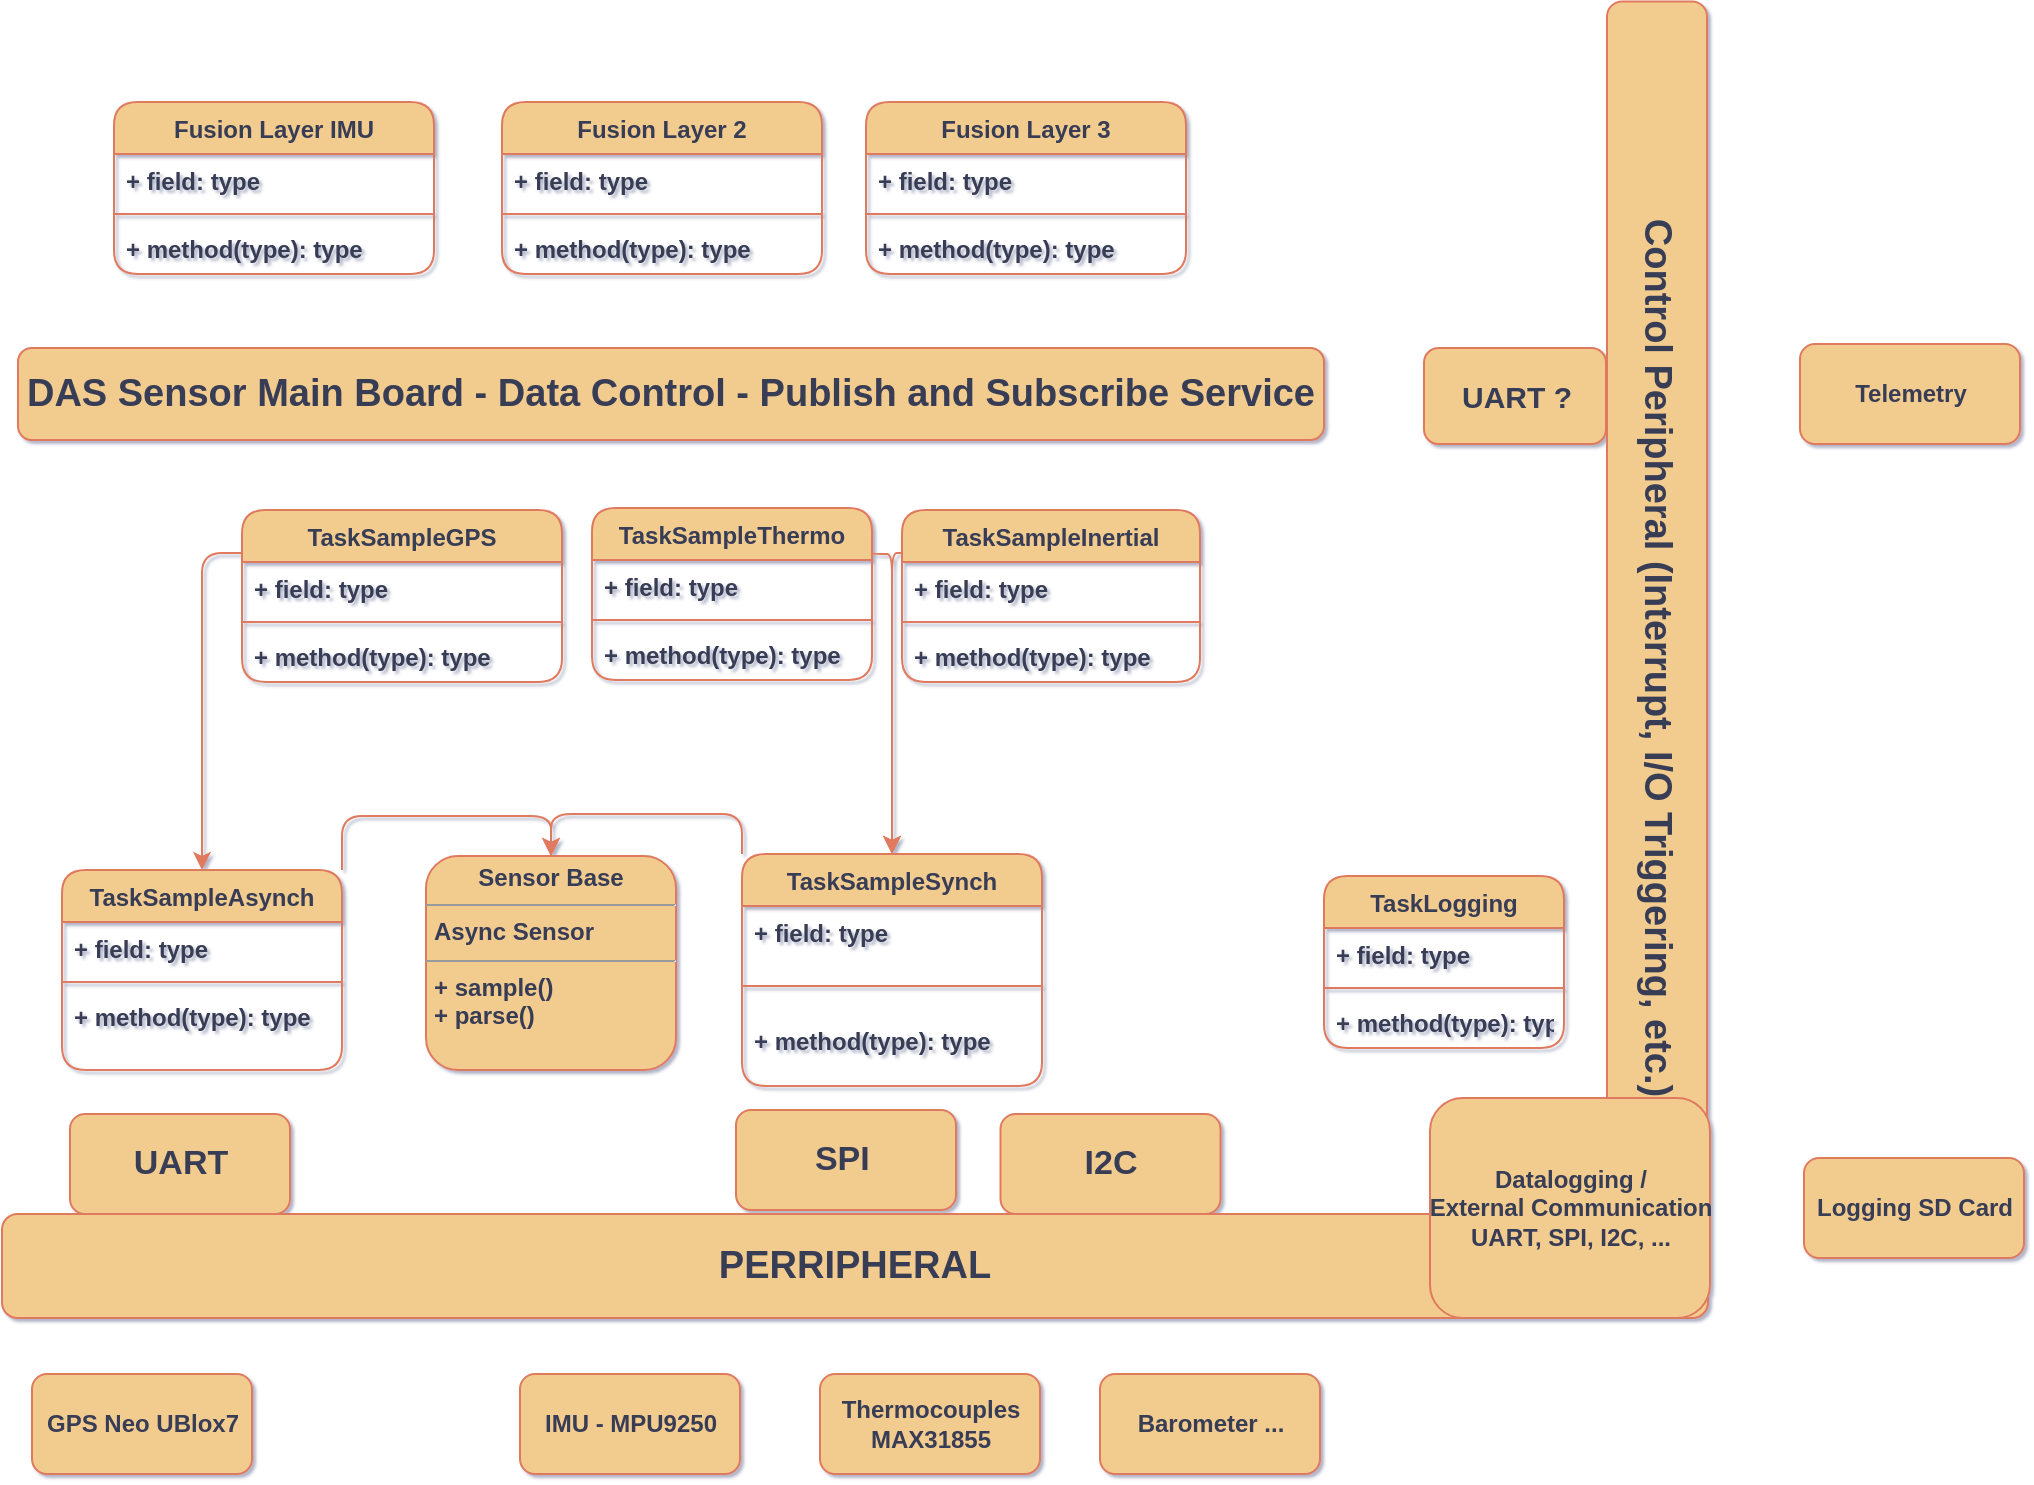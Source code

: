 <mxfile>
    <diagram id="Qq6Kj_jMQ_SWNCFra1PU" name="Main Structure">
        <mxGraphModel dx="1387" dy="782" grid="0" gridSize="10" guides="1" tooltips="1" connect="1" arrows="1" fold="1" page="1" pageScale="1" pageWidth="1654" pageHeight="1169" background="#ffffff" math="0" shadow="1">
            <root>
                <mxCell id="0"/>
                <mxCell id="1" parent="0"/>
                <mxCell id="HEbygqBgOdT5ULLkIGSS-1" value="&lt;span&gt;&lt;font style=&quot;font-size: 19px&quot;&gt;Control Peripheral (Interrupt, I/O Triggering, etc.)&lt;/font&gt;&lt;/span&gt;" style="whiteSpace=wrap;html=1;fillColor=#F2CC8F;strokeColor=#E07A5F;fontColor=#393C56;rounded=1;rotation=90;fontStyle=1" parent="1" vertex="1">
                    <mxGeometry x="519.25" y="327" width="656.5" height="50" as="geometry"/>
                </mxCell>
                <mxCell id="96" style="edgeStyle=orthogonalEdgeStyle;rounded=1;orthogonalLoop=1;jettySize=auto;html=1;exitX=0;exitY=0.25;exitDx=0;exitDy=0;entryX=0.5;entryY=0;entryDx=0;entryDy=0;strokeColor=#E07A5F;fillColor=#F2CC8F;fontColor=#393C56;fontStyle=1" edge="1" parent="1" source="zpe9MYXDSiPziy__MkWN-1" target="37">
                    <mxGeometry relative="1" as="geometry"/>
                </mxCell>
                <mxCell id="zpe9MYXDSiPziy__MkWN-1" value="TaskSampleGPS" style="swimlane;fontStyle=1;align=center;verticalAlign=top;childLayout=stackLayout;horizontal=1;startSize=26;horizontalStack=0;resizeParent=1;resizeParentMax=0;resizeLast=0;collapsible=1;marginBottom=0;fillColor=#F2CC8F;strokeColor=#E07A5F;fontColor=#393C56;rounded=1;" parent="1" vertex="1">
                    <mxGeometry x="140" y="278" width="160" height="86" as="geometry"/>
                </mxCell>
                <mxCell id="zpe9MYXDSiPziy__MkWN-2" value="+ field: type" style="text;strokeColor=none;fillColor=none;align=left;verticalAlign=top;spacingLeft=4;spacingRight=4;overflow=hidden;rotatable=0;points=[[0,0.5],[1,0.5]];portConstraint=eastwest;fontColor=#393C56;rounded=1;fontStyle=1" parent="zpe9MYXDSiPziy__MkWN-1" vertex="1">
                    <mxGeometry y="26" width="160" height="26" as="geometry"/>
                </mxCell>
                <mxCell id="zpe9MYXDSiPziy__MkWN-3" value="" style="line;strokeWidth=1;fillColor=none;align=left;verticalAlign=middle;spacingTop=-1;spacingLeft=3;spacingRight=3;rotatable=0;labelPosition=right;points=[];portConstraint=eastwest;strokeColor=#E07A5F;fontColor=#393C56;rounded=1;labelBackgroundColor=#F4F1DE;fontStyle=1" parent="zpe9MYXDSiPziy__MkWN-1" vertex="1">
                    <mxGeometry y="52" width="160" height="8" as="geometry"/>
                </mxCell>
                <mxCell id="zpe9MYXDSiPziy__MkWN-4" value="+ method(type): type" style="text;strokeColor=none;fillColor=none;align=left;verticalAlign=top;spacingLeft=4;spacingRight=4;overflow=hidden;rotatable=0;points=[[0,0.5],[1,0.5]];portConstraint=eastwest;fontColor=#393C56;rounded=1;fontStyle=1" parent="zpe9MYXDSiPziy__MkWN-1" vertex="1">
                    <mxGeometry y="60" width="160" height="26" as="geometry"/>
                </mxCell>
                <mxCell id="zpe9MYXDSiPziy__MkWN-5" value="UART" style="html=1;fillColor=#F2CC8F;strokeColor=#E07A5F;fontColor=#393C56;rounded=1;fontStyle=1;fontSize=17;" parent="1" vertex="1">
                    <mxGeometry x="54" y="580" width="110" height="50" as="geometry"/>
                </mxCell>
                <mxCell id="zpe9MYXDSiPziy__MkWN-6" value="&lt;p style=&quot;margin: 0px ; margin-top: 4px ; text-align: center&quot;&gt;&lt;span&gt;Sensor Base&lt;/span&gt;&lt;/p&gt;&lt;hr size=&quot;1&quot;&gt;&lt;p style=&quot;margin: 0px ; margin-left: 4px&quot;&gt;Async Sensor&lt;/p&gt;&lt;hr size=&quot;1&quot;&gt;&lt;p style=&quot;margin: 0px ; margin-left: 4px&quot;&gt;+ sample()&lt;/p&gt;&lt;p style=&quot;margin: 0px ; margin-left: 4px&quot;&gt;+ parse()&lt;/p&gt;&lt;p style=&quot;margin: 0px ; margin-left: 4px&quot;&gt;&lt;br&gt;&lt;/p&gt;" style="verticalAlign=top;align=left;overflow=fill;fontSize=12;fontFamily=Helvetica;html=1;fillColor=#F2CC8F;strokeColor=#E07A5F;fontColor=#393C56;rounded=1;fontStyle=1" parent="1" vertex="1">
                    <mxGeometry x="232" y="451" width="125" height="107" as="geometry"/>
                </mxCell>
                <mxCell id="2" value="GPS Neo UBlox7" style="html=1;fillColor=#F2CC8F;strokeColor=#E07A5F;fontColor=#393C56;rounded=1;fontStyle=1" vertex="1" parent="1">
                    <mxGeometry x="35" y="710" width="110" height="50" as="geometry"/>
                </mxCell>
                <mxCell id="3" value="IMU - MPU9250" style="html=1;fillColor=#F2CC8F;strokeColor=#E07A5F;fontColor=#393C56;rounded=1;fontStyle=1" vertex="1" parent="1">
                    <mxGeometry x="279" y="710" width="110" height="50" as="geometry"/>
                </mxCell>
                <mxCell id="4" value="Thermocouples&lt;br&gt;MAX31855" style="html=1;fillColor=#F2CC8F;strokeColor=#E07A5F;fontColor=#393C56;rounded=1;fontStyle=1" vertex="1" parent="1">
                    <mxGeometry x="429" y="710" width="110" height="50" as="geometry"/>
                </mxCell>
                <mxCell id="5" value="Barometer ..." style="html=1;fillColor=#F2CC8F;strokeColor=#E07A5F;fontColor=#393C56;rounded=1;fontStyle=1" vertex="1" parent="1">
                    <mxGeometry x="569" y="710" width="110" height="50" as="geometry"/>
                </mxCell>
                <mxCell id="6" value="SPI&amp;nbsp;" style="html=1;fillColor=#F2CC8F;strokeColor=#E07A5F;fontColor=#393C56;rounded=1;fontStyle=1;fontSize=17;" vertex="1" parent="1">
                    <mxGeometry x="387" y="578" width="110" height="50" as="geometry"/>
                </mxCell>
                <mxCell id="7" value="I2C" style="html=1;fillColor=#F2CC8F;strokeColor=#E07A5F;fontColor=#393C56;rounded=1;fontStyle=1;fontSize=17;" vertex="1" parent="1">
                    <mxGeometry x="519.25" y="580" width="110" height="50" as="geometry"/>
                </mxCell>
                <mxCell id="95" style="edgeStyle=orthogonalEdgeStyle;rounded=1;orthogonalLoop=1;jettySize=auto;html=1;exitX=0;exitY=0.25;exitDx=0;exitDy=0;strokeColor=#E07A5F;fillColor=#F2CC8F;fontColor=#393C56;fontStyle=1" edge="1" parent="1" source="10" target="47">
                    <mxGeometry relative="1" as="geometry">
                        <Array as="points">
                            <mxPoint x="465" y="300"/>
                        </Array>
                    </mxGeometry>
                </mxCell>
                <mxCell id="10" value="TaskSampleInertial" style="swimlane;fontStyle=1;align=center;verticalAlign=top;childLayout=stackLayout;horizontal=1;startSize=26;horizontalStack=0;resizeParent=1;resizeParentMax=0;resizeLast=0;collapsible=1;marginBottom=0;fillColor=#F2CC8F;strokeColor=#E07A5F;fontColor=#393C56;rounded=1;" vertex="1" parent="1">
                    <mxGeometry x="470" y="278" width="149" height="86" as="geometry"/>
                </mxCell>
                <mxCell id="11" value="+ field: type" style="text;strokeColor=none;fillColor=none;align=left;verticalAlign=top;spacingLeft=4;spacingRight=4;overflow=hidden;rotatable=0;points=[[0,0.5],[1,0.5]];portConstraint=eastwest;fontColor=#393C56;rounded=1;fontStyle=1" vertex="1" parent="10">
                    <mxGeometry y="26" width="149" height="26" as="geometry"/>
                </mxCell>
                <mxCell id="12" value="" style="line;strokeWidth=1;fillColor=none;align=left;verticalAlign=middle;spacingTop=-1;spacingLeft=3;spacingRight=3;rotatable=0;labelPosition=right;points=[];portConstraint=eastwest;strokeColor=#E07A5F;fontColor=#393C56;rounded=1;labelBackgroundColor=#F4F1DE;fontStyle=1" vertex="1" parent="10">
                    <mxGeometry y="52" width="149" height="8" as="geometry"/>
                </mxCell>
                <mxCell id="13" value="+ method(type): type" style="text;strokeColor=none;fillColor=none;align=left;verticalAlign=top;spacingLeft=4;spacingRight=4;overflow=hidden;rotatable=0;points=[[0,0.5],[1,0.5]];portConstraint=eastwest;fontColor=#393C56;rounded=1;fontStyle=1" vertex="1" parent="10">
                    <mxGeometry y="60" width="149" height="26" as="geometry"/>
                </mxCell>
                <mxCell id="14" value="Fusion Layer 2" style="swimlane;fontStyle=1;align=center;verticalAlign=top;childLayout=stackLayout;horizontal=1;startSize=26;horizontalStack=0;resizeParent=1;resizeParentMax=0;resizeLast=0;collapsible=1;marginBottom=0;fillColor=#F2CC8F;strokeColor=#E07A5F;fontColor=#393C56;rounded=1;" vertex="1" parent="1">
                    <mxGeometry x="270" y="74" width="160" height="86" as="geometry"/>
                </mxCell>
                <mxCell id="15" value="+ field: type" style="text;strokeColor=none;fillColor=none;align=left;verticalAlign=top;spacingLeft=4;spacingRight=4;overflow=hidden;rotatable=0;points=[[0,0.5],[1,0.5]];portConstraint=eastwest;fontColor=#393C56;rounded=1;fontStyle=1" vertex="1" parent="14">
                    <mxGeometry y="26" width="160" height="26" as="geometry"/>
                </mxCell>
                <mxCell id="16" value="" style="line;strokeWidth=1;fillColor=none;align=left;verticalAlign=middle;spacingTop=-1;spacingLeft=3;spacingRight=3;rotatable=0;labelPosition=right;points=[];portConstraint=eastwest;strokeColor=#E07A5F;fontColor=#393C56;rounded=1;labelBackgroundColor=#F4F1DE;fontStyle=1" vertex="1" parent="14">
                    <mxGeometry y="52" width="160" height="8" as="geometry"/>
                </mxCell>
                <mxCell id="17" value="+ method(type): type" style="text;strokeColor=none;fillColor=none;align=left;verticalAlign=top;spacingLeft=4;spacingRight=4;overflow=hidden;rotatable=0;points=[[0,0.5],[1,0.5]];portConstraint=eastwest;fontColor=#393C56;rounded=1;fontStyle=1" vertex="1" parent="14">
                    <mxGeometry y="60" width="160" height="26" as="geometry"/>
                </mxCell>
                <mxCell id="18" value="Fusion Layer IMU" style="swimlane;fontStyle=1;align=center;verticalAlign=top;childLayout=stackLayout;horizontal=1;startSize=26;horizontalStack=0;resizeParent=1;resizeParentMax=0;resizeLast=0;collapsible=1;marginBottom=0;fillColor=#F2CC8F;strokeColor=#E07A5F;fontColor=#393C56;rounded=1;" vertex="1" parent="1">
                    <mxGeometry x="76" y="74" width="160" height="86" as="geometry"/>
                </mxCell>
                <mxCell id="19" value="+ field: type" style="text;strokeColor=none;fillColor=none;align=left;verticalAlign=top;spacingLeft=4;spacingRight=4;overflow=hidden;rotatable=0;points=[[0,0.5],[1,0.5]];portConstraint=eastwest;fontColor=#393C56;rounded=1;fontStyle=1" vertex="1" parent="18">
                    <mxGeometry y="26" width="160" height="26" as="geometry"/>
                </mxCell>
                <mxCell id="20" value="" style="line;strokeWidth=1;fillColor=none;align=left;verticalAlign=middle;spacingTop=-1;spacingLeft=3;spacingRight=3;rotatable=0;labelPosition=right;points=[];portConstraint=eastwest;strokeColor=#E07A5F;fontColor=#393C56;rounded=1;labelBackgroundColor=#F4F1DE;fontStyle=1" vertex="1" parent="18">
                    <mxGeometry y="52" width="160" height="8" as="geometry"/>
                </mxCell>
                <mxCell id="21" value="+ method(type): type" style="text;strokeColor=none;fillColor=none;align=left;verticalAlign=top;spacingLeft=4;spacingRight=4;overflow=hidden;rotatable=0;points=[[0,0.5],[1,0.5]];portConstraint=eastwest;fontColor=#393C56;rounded=1;fontStyle=1" vertex="1" parent="18">
                    <mxGeometry y="60" width="160" height="26" as="geometry"/>
                </mxCell>
                <mxCell id="22" value="Fusion Layer 3" style="swimlane;fontStyle=1;align=center;verticalAlign=top;childLayout=stackLayout;horizontal=1;startSize=26;horizontalStack=0;resizeParent=1;resizeParentMax=0;resizeLast=0;collapsible=1;marginBottom=0;fillColor=#F2CC8F;strokeColor=#E07A5F;fontColor=#393C56;rounded=1;" vertex="1" parent="1">
                    <mxGeometry x="452" y="74" width="160" height="86" as="geometry"/>
                </mxCell>
                <mxCell id="23" value="+ field: type" style="text;strokeColor=none;fillColor=none;align=left;verticalAlign=top;spacingLeft=4;spacingRight=4;overflow=hidden;rotatable=0;points=[[0,0.5],[1,0.5]];portConstraint=eastwest;fontColor=#393C56;rounded=1;fontStyle=1" vertex="1" parent="22">
                    <mxGeometry y="26" width="160" height="26" as="geometry"/>
                </mxCell>
                <mxCell id="24" value="" style="line;strokeWidth=1;fillColor=none;align=left;verticalAlign=middle;spacingTop=-1;spacingLeft=3;spacingRight=3;rotatable=0;labelPosition=right;points=[];portConstraint=eastwest;strokeColor=#E07A5F;fontColor=#393C56;rounded=1;labelBackgroundColor=#F4F1DE;fontStyle=1" vertex="1" parent="22">
                    <mxGeometry y="52" width="160" height="8" as="geometry"/>
                </mxCell>
                <mxCell id="25" value="+ method(type): type" style="text;strokeColor=none;fillColor=none;align=left;verticalAlign=top;spacingLeft=4;spacingRight=4;overflow=hidden;rotatable=0;points=[[0,0.5],[1,0.5]];portConstraint=eastwest;fontColor=#393C56;rounded=1;fontStyle=1" vertex="1" parent="22">
                    <mxGeometry y="60" width="160" height="26" as="geometry"/>
                </mxCell>
                <mxCell id="26" value="TaskLogging" style="swimlane;fontStyle=1;align=center;verticalAlign=top;childLayout=stackLayout;horizontal=1;startSize=26;horizontalStack=0;resizeParent=1;resizeParentMax=0;resizeLast=0;collapsible=1;marginBottom=0;fillColor=#F2CC8F;strokeColor=#E07A5F;fontColor=#393C56;rounded=1;" vertex="1" parent="1">
                    <mxGeometry x="681" y="461" width="120" height="86" as="geometry"/>
                </mxCell>
                <mxCell id="27" value="+ field: type" style="text;strokeColor=none;fillColor=none;align=left;verticalAlign=top;spacingLeft=4;spacingRight=4;overflow=hidden;rotatable=0;points=[[0,0.5],[1,0.5]];portConstraint=eastwest;fontColor=#393C56;rounded=1;fontStyle=1" vertex="1" parent="26">
                    <mxGeometry y="26" width="120" height="26" as="geometry"/>
                </mxCell>
                <mxCell id="28" value="" style="line;strokeWidth=1;fillColor=none;align=left;verticalAlign=middle;spacingTop=-1;spacingLeft=3;spacingRight=3;rotatable=0;labelPosition=right;points=[];portConstraint=eastwest;strokeColor=#E07A5F;fontColor=#393C56;rounded=1;labelBackgroundColor=#F4F1DE;fontStyle=1" vertex="1" parent="26">
                    <mxGeometry y="52" width="120" height="8" as="geometry"/>
                </mxCell>
                <mxCell id="29" value="+ method(type): type" style="text;strokeColor=none;fillColor=none;align=left;verticalAlign=top;spacingLeft=4;spacingRight=4;overflow=hidden;rotatable=0;points=[[0,0.5],[1,0.5]];portConstraint=eastwest;fontColor=#393C56;rounded=1;fontStyle=1" vertex="1" parent="26">
                    <mxGeometry y="60" width="120" height="26" as="geometry"/>
                </mxCell>
                <mxCell id="30" value="&lt;span&gt;&lt;font style=&quot;font-size: 19px&quot;&gt;DAS Sensor Main Board - Data Control - Publish and Subscribe Service&lt;/font&gt;&lt;/span&gt;" style="whiteSpace=wrap;html=1;fillColor=#F2CC8F;strokeColor=#E07A5F;fontColor=#393C56;rounded=1;fontStyle=1" vertex="1" parent="1">
                    <mxGeometry x="28" y="197" width="653" height="46" as="geometry"/>
                </mxCell>
                <mxCell id="36" value="&lt;span style=&quot;font-size: 19px&quot;&gt;PERRIPHERAL&lt;/span&gt;" style="whiteSpace=wrap;html=1;fillColor=#F2CC8F;strokeColor=#E07A5F;fontColor=#393C56;rounded=1;rotation=0;fontStyle=1" vertex="1" parent="1">
                    <mxGeometry x="20" y="630" width="853" height="52" as="geometry"/>
                </mxCell>
                <mxCell id="97" style="edgeStyle=orthogonalEdgeStyle;rounded=1;orthogonalLoop=1;jettySize=auto;html=1;exitX=1;exitY=0;exitDx=0;exitDy=0;entryX=0.5;entryY=0;entryDx=0;entryDy=0;strokeColor=#E07A5F;fillColor=#F2CC8F;fontColor=#393C56;fontStyle=1" edge="1" parent="1" source="37" target="zpe9MYXDSiPziy__MkWN-6">
                    <mxGeometry relative="1" as="geometry"/>
                </mxCell>
                <mxCell id="37" value="TaskSampleAsynch" style="swimlane;fontStyle=1;align=center;verticalAlign=top;childLayout=stackLayout;horizontal=1;startSize=26;horizontalStack=0;resizeParent=1;resizeParentMax=0;resizeLast=0;collapsible=1;marginBottom=0;fillColor=#F2CC8F;strokeColor=#E07A5F;fontColor=#393C56;rounded=1;" vertex="1" parent="1">
                    <mxGeometry x="50" y="458" width="140" height="100" as="geometry"/>
                </mxCell>
                <mxCell id="38" value="+ field: type" style="text;strokeColor=none;fillColor=none;align=left;verticalAlign=top;spacingLeft=4;spacingRight=4;overflow=hidden;rotatable=0;points=[[0,0.5],[1,0.5]];portConstraint=eastwest;fontColor=#393C56;rounded=1;fontStyle=1" vertex="1" parent="37">
                    <mxGeometry y="26" width="140" height="26" as="geometry"/>
                </mxCell>
                <mxCell id="39" value="" style="line;strokeWidth=1;fillColor=none;align=left;verticalAlign=middle;spacingTop=-1;spacingLeft=3;spacingRight=3;rotatable=0;labelPosition=right;points=[];portConstraint=eastwest;strokeColor=#E07A5F;fontColor=#393C56;rounded=1;labelBackgroundColor=#F4F1DE;fontStyle=1" vertex="1" parent="37">
                    <mxGeometry y="52" width="140" height="8" as="geometry"/>
                </mxCell>
                <mxCell id="40" value="+ method(type): type" style="text;strokeColor=none;fillColor=none;align=left;verticalAlign=top;spacingLeft=4;spacingRight=4;overflow=hidden;rotatable=0;points=[[0,0.5],[1,0.5]];portConstraint=eastwest;fontColor=#393C56;rounded=1;fontStyle=1" vertex="1" parent="37">
                    <mxGeometry y="60" width="140" height="40" as="geometry"/>
                </mxCell>
                <mxCell id="99" style="edgeStyle=orthogonalEdgeStyle;rounded=1;orthogonalLoop=1;jettySize=auto;html=1;exitX=0;exitY=0;exitDx=0;exitDy=0;entryX=0.5;entryY=0;entryDx=0;entryDy=0;strokeColor=#E07A5F;fillColor=#F2CC8F;fontColor=#393C56;fontStyle=1" edge="1" parent="1" source="47" target="zpe9MYXDSiPziy__MkWN-6">
                    <mxGeometry relative="1" as="geometry"/>
                </mxCell>
                <mxCell id="47" value="TaskSampleSynch" style="swimlane;fontStyle=1;align=center;verticalAlign=top;childLayout=stackLayout;horizontal=1;startSize=26;horizontalStack=0;resizeParent=1;resizeParentMax=0;resizeLast=0;collapsible=1;marginBottom=0;fillColor=#F2CC8F;strokeColor=#E07A5F;fontColor=#393C56;rounded=1;" vertex="1" parent="1">
                    <mxGeometry x="390" y="450" width="150" height="116" as="geometry"/>
                </mxCell>
                <mxCell id="48" value="+ field: type" style="text;strokeColor=none;fillColor=none;align=left;verticalAlign=top;spacingLeft=4;spacingRight=4;overflow=hidden;rotatable=0;points=[[0,0.5],[1,0.5]];portConstraint=eastwest;fontColor=#393C56;rounded=1;fontStyle=1" vertex="1" parent="47">
                    <mxGeometry y="26" width="150" height="26" as="geometry"/>
                </mxCell>
                <mxCell id="49" value="" style="line;strokeWidth=1;fillColor=none;align=left;verticalAlign=middle;spacingTop=-1;spacingLeft=3;spacingRight=3;rotatable=0;labelPosition=right;points=[];portConstraint=eastwest;strokeColor=#E07A5F;fontColor=#393C56;rounded=1;labelBackgroundColor=#F4F1DE;fontStyle=1" vertex="1" parent="47">
                    <mxGeometry y="52" width="150" height="28" as="geometry"/>
                </mxCell>
                <mxCell id="50" value="+ method(type): type" style="text;strokeColor=none;fillColor=none;align=left;verticalAlign=top;spacingLeft=4;spacingRight=4;overflow=hidden;rotatable=0;points=[[0,0.5],[1,0.5]];portConstraint=eastwest;fontColor=#393C56;rounded=1;fontStyle=1" vertex="1" parent="47">
                    <mxGeometry y="80" width="150" height="36" as="geometry"/>
                </mxCell>
                <mxCell id="104" style="edgeStyle=orthogonalEdgeStyle;rounded=1;orthogonalLoop=1;jettySize=auto;html=1;exitX=1;exitY=0.25;exitDx=0;exitDy=0;strokeColor=#E07A5F;fillColor=#F2CC8F;fontColor=#393C56;fontStyle=1" edge="1" parent="1" source="51" target="47">
                    <mxGeometry relative="1" as="geometry">
                        <Array as="points">
                            <mxPoint x="465" y="300"/>
                        </Array>
                    </mxGeometry>
                </mxCell>
                <mxCell id="51" value="TaskSampleThermo" style="swimlane;fontStyle=1;align=center;verticalAlign=top;childLayout=stackLayout;horizontal=1;startSize=26;horizontalStack=0;resizeParent=1;resizeParentMax=0;resizeLast=0;collapsible=1;marginBottom=0;fillColor=#F2CC8F;strokeColor=#E07A5F;fontColor=#393C56;rounded=1;" vertex="1" parent="1">
                    <mxGeometry x="315" y="277" width="140" height="86" as="geometry"/>
                </mxCell>
                <mxCell id="52" value="+ field: type" style="text;strokeColor=none;fillColor=none;align=left;verticalAlign=top;spacingLeft=4;spacingRight=4;overflow=hidden;rotatable=0;points=[[0,0.5],[1,0.5]];portConstraint=eastwest;fontColor=#393C56;rounded=1;fontStyle=1" vertex="1" parent="51">
                    <mxGeometry y="26" width="140" height="26" as="geometry"/>
                </mxCell>
                <mxCell id="53" value="" style="line;strokeWidth=1;fillColor=none;align=left;verticalAlign=middle;spacingTop=-1;spacingLeft=3;spacingRight=3;rotatable=0;labelPosition=right;points=[];portConstraint=eastwest;strokeColor=#E07A5F;fontColor=#393C56;rounded=1;labelBackgroundColor=#F4F1DE;fontStyle=1" vertex="1" parent="51">
                    <mxGeometry y="52" width="140" height="8" as="geometry"/>
                </mxCell>
                <mxCell id="54" value="+ method(type): type" style="text;strokeColor=none;fillColor=none;align=left;verticalAlign=top;spacingLeft=4;spacingRight=4;overflow=hidden;rotatable=0;points=[[0,0.5],[1,0.5]];portConstraint=eastwest;fontColor=#393C56;rounded=1;fontStyle=1" vertex="1" parent="51">
                    <mxGeometry y="60" width="140" height="26" as="geometry"/>
                </mxCell>
                <mxCell id="102" value="Logging SD Card" style="html=1;fillColor=#F2CC8F;strokeColor=#E07A5F;fontColor=#393C56;rounded=1;fontStyle=1" vertex="1" parent="1">
                    <mxGeometry x="921" y="602" width="110" height="50" as="geometry"/>
                </mxCell>
                <mxCell id="103" value="Telemetry" style="html=1;fillColor=#F2CC8F;strokeColor=#E07A5F;fontColor=#393C56;rounded=1;fontStyle=1" vertex="1" parent="1">
                    <mxGeometry x="919" y="195" width="110" height="50" as="geometry"/>
                </mxCell>
                <mxCell id="zpe9MYXDSiPziy__MkWN-7" value="Datalogging /&lt;br&gt;External Communication&lt;br&gt;UART, SPI, I2C, ..." style="html=1;fillColor=#F2CC8F;strokeColor=#E07A5F;fontColor=#393C56;rounded=1;direction=south;fontStyle=1" parent="1" vertex="1">
                    <mxGeometry x="734" y="572" width="140" height="110" as="geometry"/>
                </mxCell>
                <mxCell id="107" value="UART ?" style="html=1;fillColor=#F2CC8F;strokeColor=#E07A5F;fontColor=#393C56;rounded=1;fontStyle=1;fontSize=15;" vertex="1" parent="1">
                    <mxGeometry x="731" y="197" width="91" height="48" as="geometry"/>
                </mxCell>
            </root>
        </mxGraphModel>
    </diagram>
</mxfile>